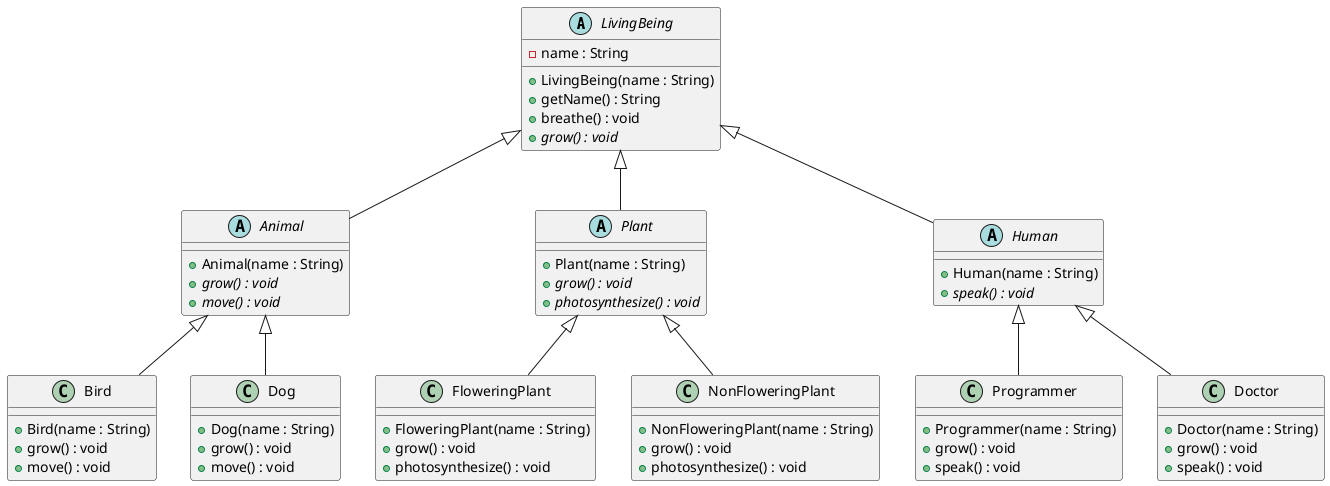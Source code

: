 @startuml LivingBeing
abstract class LivingBeing {
  - name : String
  + LivingBeing(name : String)
  + getName() : String
  + breathe() : void
  {abstract} + grow() : void
}

abstract class Animal extends LivingBeing {
  + Animal(name : String)
  {abstract} + grow() : void
  {abstract} + move() : void
}

class Bird extends Animal {
  + Bird(name : String)
  + grow() : void
  + move() : void
}

class Dog extends Animal {
  + Dog(name : String)
  + grow() : void
  + move() : void
}

abstract class Plant extends LivingBeing {
  + Plant(name : String)
  {abstract} + grow() : void
  {abstract} + photosynthesize() : void
}

class FloweringPlant extends Plant {
  + FloweringPlant(name : String)
  + grow() : void
  + photosynthesize() : void
}

class NonFloweringPlant extends Plant {
  + NonFloweringPlant(name : String)
  + grow() : void
  + photosynthesize() : void
}

abstract class Human extends LivingBeing {
  + Human(name : String)
  {abstract} + speak() : void
}

class Programmer extends Human {
  + Programmer(name : String)
  + grow() : void
  + speak() : void
}

class Doctor extends Human {
  + Doctor(name : String)
  + grow() : void
  + speak() : void
}

@enduml
